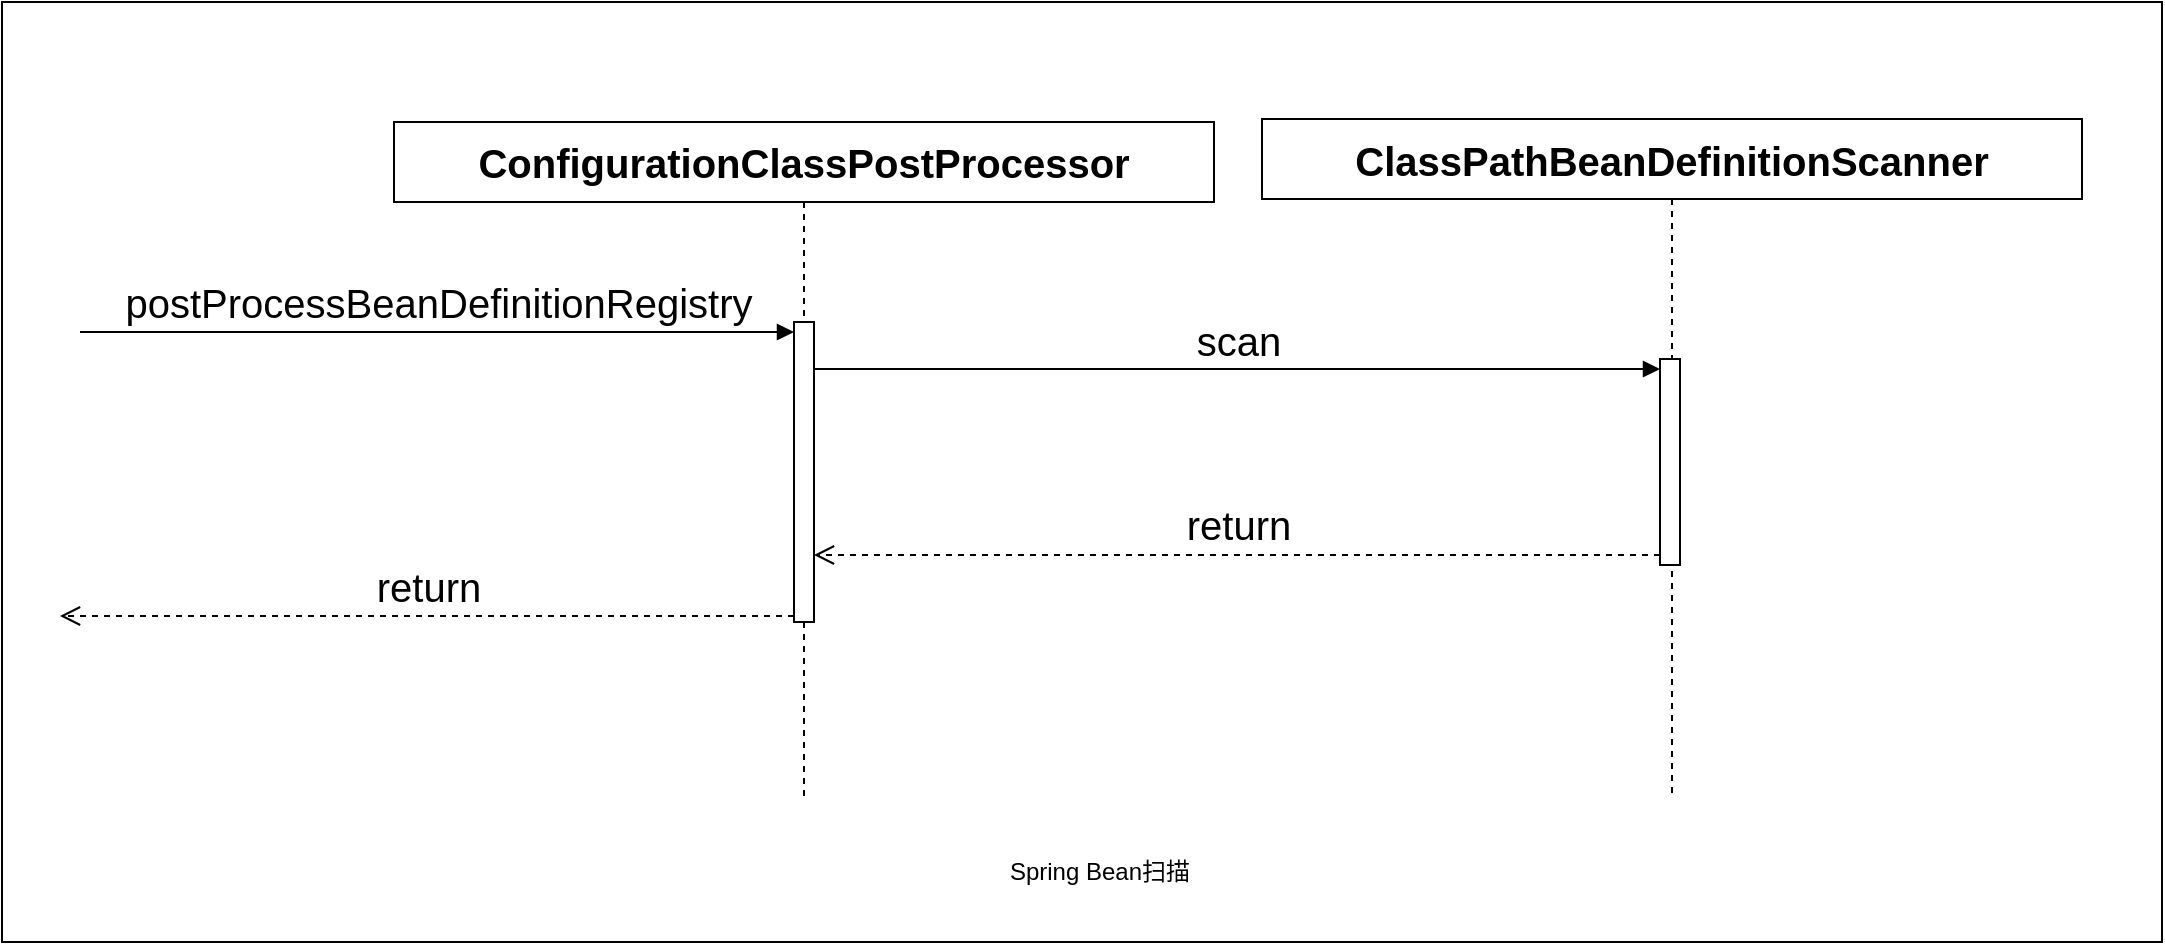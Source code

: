 <mxfile version="28.2.5">
  <diagram name="第 1 页" id="fyB8GgYI4FyXESGWT-Vs">
    <mxGraphModel dx="1223" dy="683" grid="1" gridSize="10" guides="1" tooltips="1" connect="1" arrows="1" fold="1" page="1" pageScale="1" pageWidth="827" pageHeight="1169" math="0" shadow="0">
      <root>
        <mxCell id="0" />
        <mxCell id="1" parent="0" />
        <mxCell id="0BIcAPMd7vGQFvcmi9HE-18" value="" style="rounded=0;whiteSpace=wrap;html=1;" parent="1" vertex="1">
          <mxGeometry x="521" y="1080" width="1080" height="470" as="geometry" />
        </mxCell>
        <mxCell id="0BIcAPMd7vGQFvcmi9HE-10" value="&lt;b&gt;ConfigurationClassPostProcessor&lt;/b&gt;" style="shape=umlLifeline;perimeter=lifelinePerimeter;whiteSpace=wrap;html=1;container=1;dropTarget=0;collapsible=0;recursiveResize=0;outlineConnect=0;portConstraint=eastwest;newEdgeStyle={&quot;curved&quot;:0,&quot;rounded&quot;:0};fontSize=20;" parent="1" vertex="1">
          <mxGeometry x="717" y="1140" width="410" height="340" as="geometry" />
        </mxCell>
        <mxCell id="0BIcAPMd7vGQFvcmi9HE-11" value="" style="html=1;points=[[0,0,0,0,5],[0,1,0,0,-5],[1,0,0,0,5],[1,1,0,0,-5]];perimeter=orthogonalPerimeter;outlineConnect=0;targetShapes=umlLifeline;portConstraint=eastwest;newEdgeStyle={&quot;curved&quot;:0,&quot;rounded&quot;:0};fontSize=20;" parent="1" vertex="1">
          <mxGeometry x="917" y="1240" width="10" height="150" as="geometry" />
        </mxCell>
        <mxCell id="0BIcAPMd7vGQFvcmi9HE-12" value="postProcessBeanDefinitionRegistry" style="html=1;verticalAlign=bottom;endArrow=block;curved=0;rounded=0;entryX=0;entryY=0;entryDx=0;entryDy=5;fontSize=20;" parent="1" target="0BIcAPMd7vGQFvcmi9HE-11" edge="1">
          <mxGeometry relative="1" as="geometry">
            <mxPoint x="560" y="1245" as="sourcePoint" />
          </mxGeometry>
        </mxCell>
        <mxCell id="0BIcAPMd7vGQFvcmi9HE-13" value="return" style="html=1;verticalAlign=bottom;endArrow=open;dashed=1;endSize=8;curved=0;rounded=0;exitX=0;exitY=1;exitDx=0;exitDy=-5;fontSize=20;" parent="1" edge="1">
          <mxGeometry relative="1" as="geometry">
            <mxPoint x="550" y="1387" as="targetPoint" />
            <mxPoint x="917" y="1387" as="sourcePoint" />
          </mxGeometry>
        </mxCell>
        <mxCell id="0BIcAPMd7vGQFvcmi9HE-14" value="&lt;b&gt;ClassPathBeanDefinitionScanner&lt;/b&gt;" style="shape=umlLifeline;perimeter=lifelinePerimeter;whiteSpace=wrap;html=1;container=1;dropTarget=0;collapsible=0;recursiveResize=0;outlineConnect=0;portConstraint=eastwest;newEdgeStyle={&quot;curved&quot;:0,&quot;rounded&quot;:0};fontSize=20;" parent="1" vertex="1">
          <mxGeometry x="1151" y="1138.5" width="410" height="340" as="geometry" />
        </mxCell>
        <mxCell id="0BIcAPMd7vGQFvcmi9HE-15" value="" style="html=1;points=[[0,0,0,0,5],[0,1,0,0,-5],[1,0,0,0,5],[1,1,0,0,-5]];perimeter=orthogonalPerimeter;outlineConnect=0;targetShapes=umlLifeline;portConstraint=eastwest;newEdgeStyle={&quot;curved&quot;:0,&quot;rounded&quot;:0};fontSize=20;" parent="0BIcAPMd7vGQFvcmi9HE-14" vertex="1">
          <mxGeometry x="199" y="120" width="10" height="103" as="geometry" />
        </mxCell>
        <mxCell id="0BIcAPMd7vGQFvcmi9HE-16" value="scan" style="html=1;verticalAlign=bottom;endArrow=block;curved=0;rounded=0;entryX=0;entryY=0;entryDx=0;entryDy=5;fontSize=20;" parent="1" source="0BIcAPMd7vGQFvcmi9HE-11" target="0BIcAPMd7vGQFvcmi9HE-15" edge="1">
          <mxGeometry relative="1" as="geometry">
            <mxPoint x="1142" y="1263.5" as="sourcePoint" />
          </mxGeometry>
        </mxCell>
        <mxCell id="0BIcAPMd7vGQFvcmi9HE-17" value="return" style="html=1;verticalAlign=bottom;endArrow=open;dashed=1;endSize=8;curved=0;rounded=0;exitX=0;exitY=1;exitDx=0;exitDy=-5;fontSize=20;" parent="1" source="0BIcAPMd7vGQFvcmi9HE-15" target="0BIcAPMd7vGQFvcmi9HE-11" edge="1">
          <mxGeometry relative="1" as="geometry">
            <mxPoint x="930" y="1356" as="targetPoint" />
          </mxGeometry>
        </mxCell>
        <mxCell id="0BIcAPMd7vGQFvcmi9HE-19" value="Spring Bean扫描" style="text;html=1;align=center;verticalAlign=middle;whiteSpace=wrap;rounded=0;" parent="1" vertex="1">
          <mxGeometry x="1000" y="1500" width="140" height="30" as="geometry" />
        </mxCell>
      </root>
    </mxGraphModel>
  </diagram>
</mxfile>
